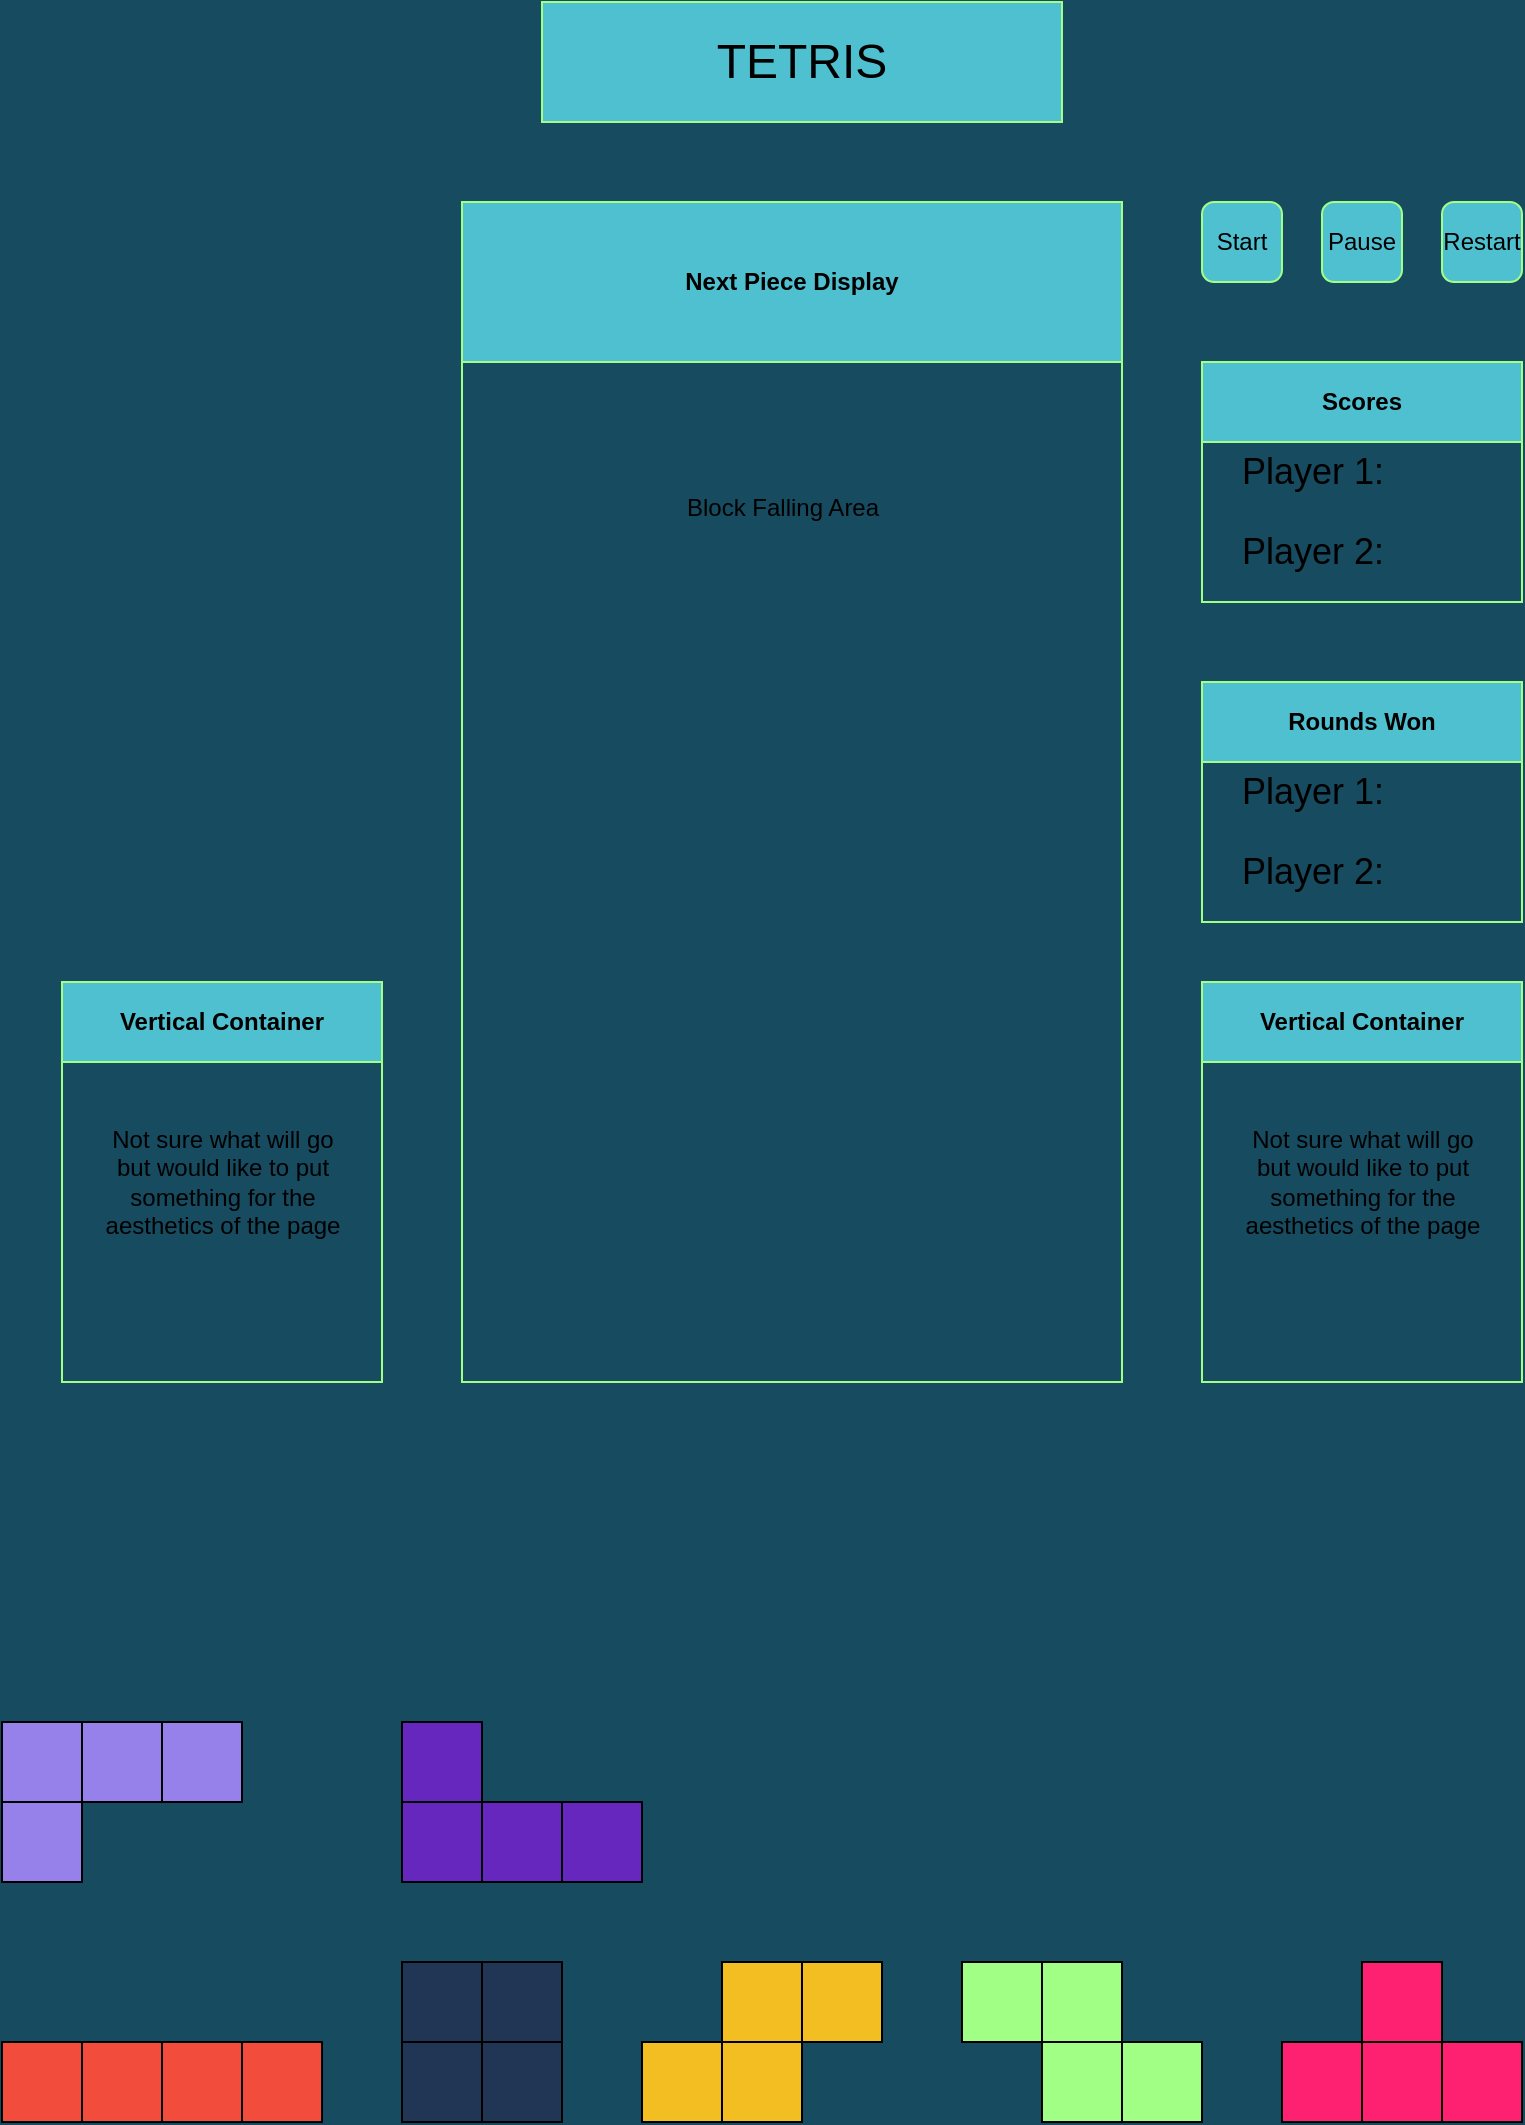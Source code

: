 <mxfile version="21.6.2" type="device">
  <diagram name="Page-1" id="suPpcndtlWwXQIMXJ4hy">
    <mxGraphModel dx="1141" dy="764" grid="1" gridSize="10" guides="1" tooltips="1" connect="1" arrows="1" fold="1" page="1" pageScale="1" pageWidth="850" pageHeight="1100" background="#164B60" math="0" shadow="0">
      <root>
        <mxCell id="0" />
        <mxCell id="1" parent="0" />
        <mxCell id="fSxp4DTqtxFFO8I0Ylg6-1" value="Next Piece Display" style="swimlane;whiteSpace=wrap;html=1;startSize=80;strokeColor=#A2FF86;fillColor=#4FC0D0;" parent="1" vertex="1">
          <mxGeometry x="270" y="120" width="330" height="590" as="geometry" />
        </mxCell>
        <mxCell id="fSxp4DTqtxFFO8I0Ylg6-2" value="Block Falling Area" style="text;html=1;align=center;verticalAlign=middle;resizable=0;points=[];autosize=1;strokeColor=none;fillColor=none;" parent="1" vertex="1">
          <mxGeometry x="370" y="258" width="120" height="30" as="geometry" />
        </mxCell>
        <mxCell id="fSxp4DTqtxFFO8I0Ylg6-5" value="Scores" style="swimlane;whiteSpace=wrap;html=1;fillColor=#4FC0D0;strokeColor=#A2FF86;startSize=40;" parent="1" vertex="1">
          <mxGeometry x="640" y="200" width="160" height="120" as="geometry" />
        </mxCell>
        <mxCell id="fSxp4DTqtxFFO8I0Ylg6-8" value="&lt;font style=&quot;font-size: 18px;&quot;&gt;Player 2:&lt;/font&gt;" style="text;html=1;align=center;verticalAlign=middle;resizable=0;points=[];autosize=1;strokeColor=none;fillColor=none;" parent="fSxp4DTqtxFFO8I0Ylg6-5" vertex="1">
          <mxGeometry x="10" y="75" width="90" height="40" as="geometry" />
        </mxCell>
        <mxCell id="fSxp4DTqtxFFO8I0Ylg6-7" value="&lt;font style=&quot;font-size: 18px;&quot;&gt;Player 1:&lt;/font&gt;" style="text;html=1;align=center;verticalAlign=middle;resizable=0;points=[];autosize=1;strokeColor=none;fillColor=none;" parent="fSxp4DTqtxFFO8I0Ylg6-5" vertex="1">
          <mxGeometry x="10" y="35" width="90" height="40" as="geometry" />
        </mxCell>
        <mxCell id="fSxp4DTqtxFFO8I0Ylg6-9" value="Start" style="rounded=1;whiteSpace=wrap;html=1;fillColor=#4FC0D0;strokeColor=#A2FF86;" parent="1" vertex="1">
          <mxGeometry x="640" y="120" width="40" height="40" as="geometry" />
        </mxCell>
        <mxCell id="fSxp4DTqtxFFO8I0Ylg6-10" value="Pause" style="rounded=1;whiteSpace=wrap;html=1;fillColor=#4FC0D0;strokeColor=#A2FF86;" parent="1" vertex="1">
          <mxGeometry x="700" y="120" width="40" height="40" as="geometry" />
        </mxCell>
        <mxCell id="fSxp4DTqtxFFO8I0Ylg6-12" value="Restart" style="rounded=1;whiteSpace=wrap;html=1;fillColor=#4FC0D0;strokeColor=#A2FF86;" parent="1" vertex="1">
          <mxGeometry x="760" y="120" width="40" height="40" as="geometry" />
        </mxCell>
        <mxCell id="fSxp4DTqtxFFO8I0Ylg6-14" value="&lt;font style=&quot;font-size: 24px;&quot;&gt;TETRIS&lt;/font&gt;" style="rounded=0;whiteSpace=wrap;html=1;fillColor=#4FC0D0;strokeColor=#A2FF86;" parent="1" vertex="1">
          <mxGeometry x="310" y="20" width="260" height="60" as="geometry" />
        </mxCell>
        <mxCell id="fSxp4DTqtxFFO8I0Ylg6-15" value="Rounds Won" style="swimlane;whiteSpace=wrap;html=1;fillColor=#4FC0D0;strokeColor=#A2FF86;startSize=40;" parent="1" vertex="1">
          <mxGeometry x="640" y="360" width="160" height="120" as="geometry" />
        </mxCell>
        <mxCell id="fSxp4DTqtxFFO8I0Ylg6-16" value="&lt;font style=&quot;font-size: 18px;&quot;&gt;Player 2:&lt;/font&gt;" style="text;html=1;align=center;verticalAlign=middle;resizable=0;points=[];autosize=1;strokeColor=none;fillColor=none;" parent="fSxp4DTqtxFFO8I0Ylg6-15" vertex="1">
          <mxGeometry x="10" y="75" width="90" height="40" as="geometry" />
        </mxCell>
        <mxCell id="fSxp4DTqtxFFO8I0Ylg6-17" value="&lt;font style=&quot;font-size: 18px;&quot;&gt;Player 1:&lt;/font&gt;" style="text;html=1;align=center;verticalAlign=middle;resizable=0;points=[];autosize=1;strokeColor=none;fillColor=none;" parent="fSxp4DTqtxFFO8I0Ylg6-15" vertex="1">
          <mxGeometry x="10" y="35" width="90" height="40" as="geometry" />
        </mxCell>
        <mxCell id="fSxp4DTqtxFFO8I0Ylg6-18" value="Vertical Container" style="swimlane;whiteSpace=wrap;html=1;fillColor=#4FC0D0;strokeColor=#A2FF86;startSize=40;" parent="1" vertex="1">
          <mxGeometry x="640" y="510" width="160" height="200" as="geometry" />
        </mxCell>
        <mxCell id="fSxp4DTqtxFFO8I0Ylg6-21" value="Not sure what will go&lt;br&gt;but would like to put&lt;br&gt;something for the &lt;br&gt;aesthetics of the page" style="text;html=1;align=center;verticalAlign=middle;resizable=0;points=[];autosize=1;strokeColor=none;fillColor=none;" parent="fSxp4DTqtxFFO8I0Ylg6-18" vertex="1">
          <mxGeometry x="10" y="65" width="140" height="70" as="geometry" />
        </mxCell>
        <mxCell id="fSxp4DTqtxFFO8I0Ylg6-31" value="" style="whiteSpace=wrap;html=1;aspect=fixed;fillColor=#F24C3D;" parent="1" vertex="1">
          <mxGeometry x="160" y="1040" width="40" height="40" as="geometry" />
        </mxCell>
        <mxCell id="fSxp4DTqtxFFO8I0Ylg6-40" value="" style="whiteSpace=wrap;html=1;aspect=fixed;fillColor=#F24C3D;" parent="1" vertex="1">
          <mxGeometry x="120" y="1040" width="40" height="40" as="geometry" />
        </mxCell>
        <mxCell id="fSxp4DTqtxFFO8I0Ylg6-41" value="" style="whiteSpace=wrap;html=1;aspect=fixed;fillColor=#F24C3D;" parent="1" vertex="1">
          <mxGeometry x="80" y="1040" width="40" height="40" as="geometry" />
        </mxCell>
        <mxCell id="fSxp4DTqtxFFO8I0Ylg6-42" value="" style="whiteSpace=wrap;html=1;aspect=fixed;fillColor=#f24c3d;" parent="1" vertex="1">
          <mxGeometry x="40" y="1040" width="40" height="40" as="geometry" />
        </mxCell>
        <mxCell id="fSxp4DTqtxFFO8I0Ylg6-44" value="" style="whiteSpace=wrap;html=1;aspect=fixed;fillColor=#ff2171;" parent="1" vertex="1">
          <mxGeometry x="680" y="1040" width="40" height="40" as="geometry" />
        </mxCell>
        <mxCell id="fSxp4DTqtxFFO8I0Ylg6-47" value="" style="whiteSpace=wrap;html=1;aspect=fixed;strokeColor=#000000;fillColor=#A2FF86;" parent="1" vertex="1">
          <mxGeometry x="520" y="1000" width="40" height="40" as="geometry" />
        </mxCell>
        <mxCell id="fSxp4DTqtxFFO8I0Ylg6-48" value="" style="whiteSpace=wrap;html=1;aspect=fixed;fillColor=#A2FF86;" parent="1" vertex="1">
          <mxGeometry x="560" y="1000" width="40" height="40" as="geometry" />
        </mxCell>
        <mxCell id="fSxp4DTqtxFFO8I0Ylg6-49" value="" style="whiteSpace=wrap;html=1;aspect=fixed;fillColor=#A2FF86;" parent="1" vertex="1">
          <mxGeometry x="560" y="1040" width="40" height="40" as="geometry" />
        </mxCell>
        <mxCell id="fSxp4DTqtxFFO8I0Ylg6-50" value="" style="whiteSpace=wrap;html=1;aspect=fixed;fillColor=#A2FF86;" parent="1" vertex="1">
          <mxGeometry x="600" y="1040" width="40" height="40" as="geometry" />
        </mxCell>
        <mxCell id="fSxp4DTqtxFFO8I0Ylg6-51" value="" style="whiteSpace=wrap;html=1;aspect=fixed;fillColor=#F2BE22;" parent="1" vertex="1">
          <mxGeometry x="440" y="1000" width="40" height="40" as="geometry" />
        </mxCell>
        <mxCell id="fSxp4DTqtxFFO8I0Ylg6-52" value="" style="whiteSpace=wrap;html=1;aspect=fixed;fillColor=#F2BE22;" parent="1" vertex="1">
          <mxGeometry x="400" y="1000" width="40" height="40" as="geometry" />
        </mxCell>
        <mxCell id="fSxp4DTqtxFFO8I0Ylg6-53" value="" style="whiteSpace=wrap;html=1;aspect=fixed;fillColor=#F2BE22;" parent="1" vertex="1">
          <mxGeometry x="400" y="1040" width="40" height="40" as="geometry" />
        </mxCell>
        <mxCell id="fSxp4DTqtxFFO8I0Ylg6-54" value="" style="whiteSpace=wrap;html=1;aspect=fixed;fillColor=#F2BE22;" parent="1" vertex="1">
          <mxGeometry x="360" y="1040" width="40" height="40" as="geometry" />
        </mxCell>
        <mxCell id="fSxp4DTqtxFFO8I0Ylg6-58" value="" style="whiteSpace=wrap;html=1;aspect=fixed;fillColor=#6527be;" parent="1" vertex="1">
          <mxGeometry x="240" y="920" width="40" height="40" as="geometry" />
        </mxCell>
        <mxCell id="fSxp4DTqtxFFO8I0Ylg6-59" value="" style="whiteSpace=wrap;html=1;aspect=fixed;fillColor=#213555;" parent="1" vertex="1">
          <mxGeometry x="240" y="1000" width="40" height="40" as="geometry" />
        </mxCell>
        <mxCell id="fSxp4DTqtxFFO8I0Ylg6-63" value="" style="whiteSpace=wrap;html=1;aspect=fixed;fillColor=#6527be;" parent="1" vertex="1">
          <mxGeometry x="240" y="880" width="40" height="40" as="geometry" />
        </mxCell>
        <mxCell id="fSxp4DTqtxFFO8I0Ylg6-64" value="" style="whiteSpace=wrap;html=1;aspect=fixed;fillColor=#6527be;" parent="1" vertex="1">
          <mxGeometry x="280" y="920" width="40" height="40" as="geometry" />
        </mxCell>
        <mxCell id="fSxp4DTqtxFFO8I0Ylg6-65" value="" style="whiteSpace=wrap;html=1;aspect=fixed;fillColor=#6527be;" parent="1" vertex="1">
          <mxGeometry x="320" y="920" width="40" height="40" as="geometry" />
        </mxCell>
        <mxCell id="fSxp4DTqtxFFO8I0Ylg6-66" value="" style="whiteSpace=wrap;html=1;aspect=fixed;fillColor=#9681eb;" parent="1" vertex="1">
          <mxGeometry x="40" y="920" width="40" height="40" as="geometry" />
        </mxCell>
        <mxCell id="fSxp4DTqtxFFO8I0Ylg6-67" value="" style="whiteSpace=wrap;html=1;aspect=fixed;fillColor=#9681eb;" parent="1" vertex="1">
          <mxGeometry x="120" y="880" width="40" height="40" as="geometry" />
        </mxCell>
        <mxCell id="fSxp4DTqtxFFO8I0Ylg6-68" value="" style="whiteSpace=wrap;html=1;aspect=fixed;fillColor=#9681eb;" parent="1" vertex="1">
          <mxGeometry x="40" y="880" width="40" height="40" as="geometry" />
        </mxCell>
        <mxCell id="fSxp4DTqtxFFO8I0Ylg6-69" value="" style="whiteSpace=wrap;html=1;aspect=fixed;fillColor=#9681eb;" parent="1" vertex="1">
          <mxGeometry x="80" y="880" width="40" height="40" as="geometry" />
        </mxCell>
        <mxCell id="fSxp4DTqtxFFO8I0Ylg6-70" value="" style="whiteSpace=wrap;html=1;aspect=fixed;fillColor=#ff2171;" parent="1" vertex="1">
          <mxGeometry x="720" y="1040" width="40" height="40" as="geometry" />
        </mxCell>
        <mxCell id="fSxp4DTqtxFFO8I0Ylg6-71" value="" style="whiteSpace=wrap;html=1;aspect=fixed;fillColor=#ff2171;" parent="1" vertex="1">
          <mxGeometry x="760" y="1040" width="40" height="40" as="geometry" />
        </mxCell>
        <mxCell id="fSxp4DTqtxFFO8I0Ylg6-72" value="" style="whiteSpace=wrap;html=1;aspect=fixed;fillColor=#ff2171;" parent="1" vertex="1">
          <mxGeometry x="720" y="1000" width="40" height="40" as="geometry" />
        </mxCell>
        <mxCell id="fSxp4DTqtxFFO8I0Ylg6-73" value="" style="whiteSpace=wrap;html=1;aspect=fixed;fillColor=#213555;" parent="1" vertex="1">
          <mxGeometry x="280" y="1000" width="40" height="40" as="geometry" />
        </mxCell>
        <mxCell id="fSxp4DTqtxFFO8I0Ylg6-74" value="" style="whiteSpace=wrap;html=1;aspect=fixed;fillColor=#213555;" parent="1" vertex="1">
          <mxGeometry x="240" y="1040" width="40" height="40" as="geometry" />
        </mxCell>
        <mxCell id="fSxp4DTqtxFFO8I0Ylg6-75" value="" style="whiteSpace=wrap;html=1;aspect=fixed;fillColor=#213555;" parent="1" vertex="1">
          <mxGeometry x="280" y="1040" width="40" height="40" as="geometry" />
        </mxCell>
        <mxCell id="8iwZMa4N0Te4sTRgcG4K-1" value="Vertical Container" style="swimlane;whiteSpace=wrap;html=1;fillColor=#4FC0D0;strokeColor=#A2FF86;startSize=40;" vertex="1" parent="1">
          <mxGeometry x="70" y="510" width="160" height="200" as="geometry" />
        </mxCell>
        <mxCell id="8iwZMa4N0Te4sTRgcG4K-2" value="Not sure what will go&lt;br&gt;but would like to put&lt;br&gt;something for the &lt;br&gt;aesthetics of the page" style="text;html=1;align=center;verticalAlign=middle;resizable=0;points=[];autosize=1;strokeColor=none;fillColor=none;" vertex="1" parent="8iwZMa4N0Te4sTRgcG4K-1">
          <mxGeometry x="10" y="65" width="140" height="70" as="geometry" />
        </mxCell>
      </root>
    </mxGraphModel>
  </diagram>
</mxfile>

